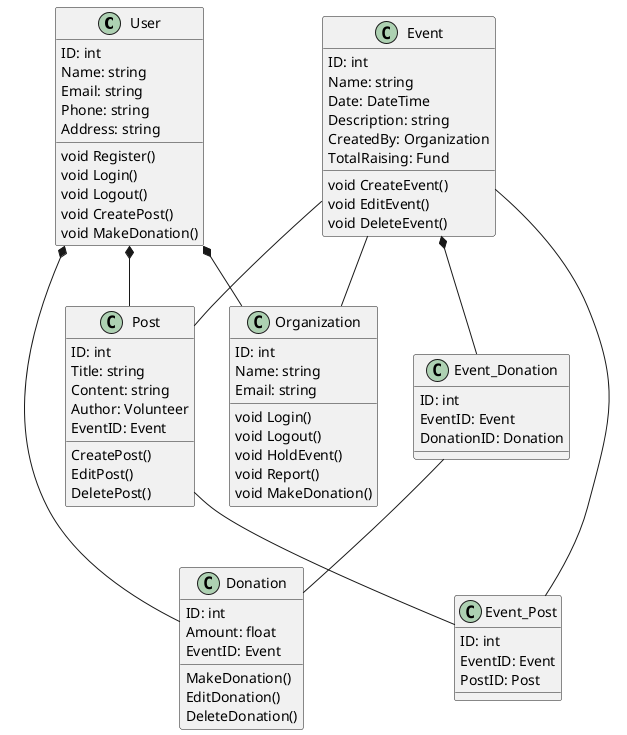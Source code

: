 @startuml ClassDiagram
class User {
    ID: int
    Name: string
    Email: string
    Phone: string
    Address: string
    void Register()
    void Login()
    void Logout()    
    void CreatePost()
    void MakeDonation()
}
class Organization {
    ID: int
    Name: string
    Email: string
    void Login()
    void Logout()
    void HoldEvent()
    void Report() 
    void MakeDonation()
}
class Event {
    ID: int
    Name: string
    Date: DateTime
    Description: string
    CreatedBy: Organization
    TotalRaising: Fund
    void CreateEvent()           
    void EditEvent()             
    void DeleteEvent()
}
class Post {
    ID: int          
    Title: string    
    Content: string  
    Author: Volunteer
    EventID: Event
    CreatePost()      
    EditPost()        
    DeletePost()      
}
class Donation {
    ID: int      
    Amount: float
    EventID: Event 
    MakeDonation()
    EditDonation()
    DeleteDonation()
}

class Event_Donation {
  ID: int
  EventID: Event
  DonationID: Donation
}

class Event_Post {
  ID: int
  EventID: Event
  PostID: Post
}

' User *-- Event
User *-- Organization
User *-- Donation
User *-- Post
Event -- Organization
Event *-- Event_Donation
Event_Donation -- Donation
Event -- Post
Event -- Event_Post
Post -- Event_Post

@enduml